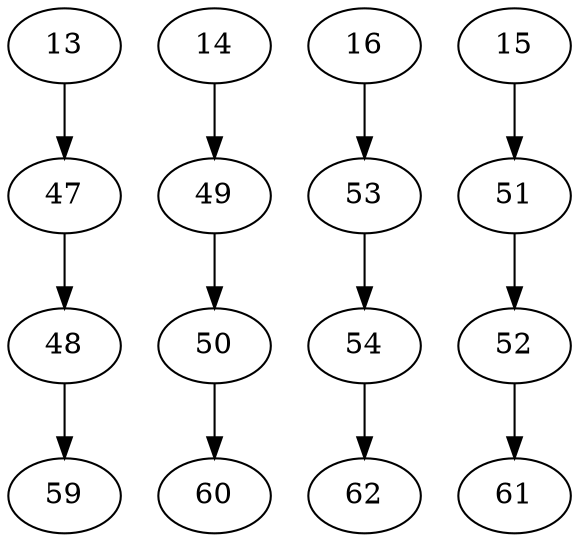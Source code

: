 digraph  {
	13	 [inode=13];
	47	 [inode=47];
	13 -> 47 [key=0,
	anno="movb  (%eax), %dl"];
59 [inode=59];
14 [inode=14];
49 [inode=49];
14 -> 49 [key=0,
anno="movb  (%eax), %dl"];
48 [inode=48];
48 -> 59 [key=0,
anno="retl  "];
50 [inode=50];
49 -> 50 [key=0,
anno="movb  %dl, -0x8(%ebp,%ecx,1)"];
47 -> 48 [key=0,
anno="movb  %dl, -0x8(%ebp,%ecx,1)"];
16 [inode=16];
53 [inode=53];
16 -> 53 [key=0,
anno="movb  (%eax), %dl"];
51 [inode=51];
52 [inode=52];
51 -> 52 [key=0,
anno="movb  %dl, -0x8(%ebp,%ecx,1)"];
60 [inode=60];
50 -> 60 [key=0,
anno="retl  "];
54 [inode=54];
53 -> 54 [key=0,
anno="movb  %dl, -0x8(%ebp,%ecx,1)"];
61 [inode=61];
52 -> 61 [key=0,
anno="retl  "];
62 [inode=62];
54 -> 62 [key=0,
anno="retl  "];
15 [inode=15];
15 -> 51 [key=0,
anno="movb  (%eax), %dl"];
}
